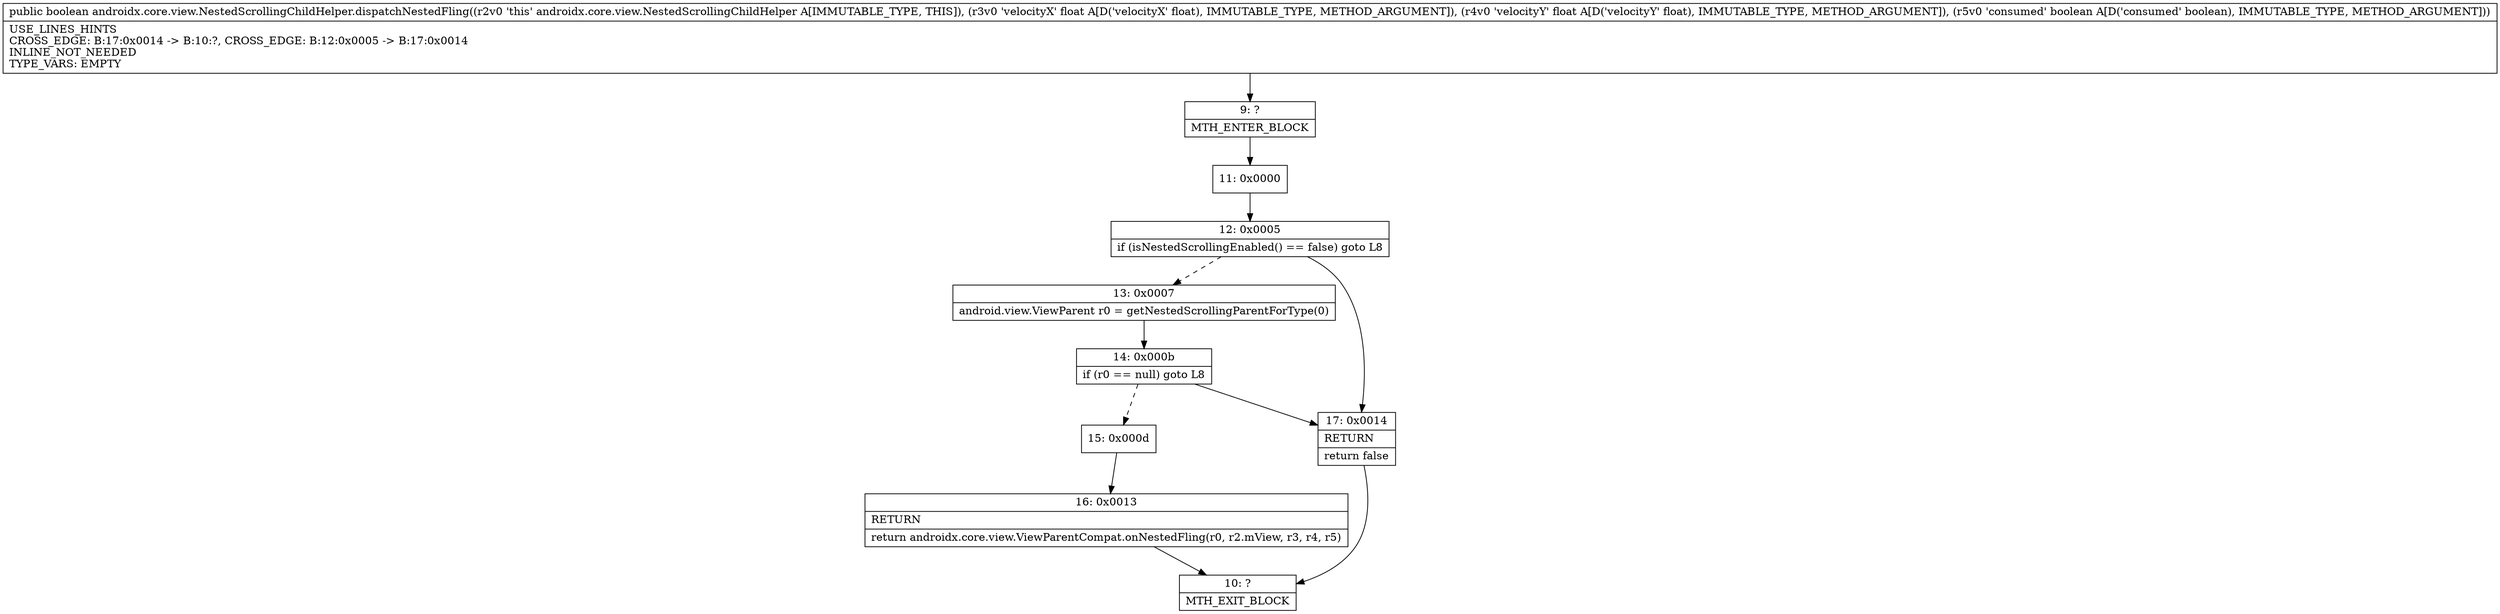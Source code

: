 digraph "CFG forandroidx.core.view.NestedScrollingChildHelper.dispatchNestedFling(FFZ)Z" {
Node_9 [shape=record,label="{9\:\ ?|MTH_ENTER_BLOCK\l}"];
Node_11 [shape=record,label="{11\:\ 0x0000}"];
Node_12 [shape=record,label="{12\:\ 0x0005|if (isNestedScrollingEnabled() == false) goto L8\l}"];
Node_13 [shape=record,label="{13\:\ 0x0007|android.view.ViewParent r0 = getNestedScrollingParentForType(0)\l}"];
Node_14 [shape=record,label="{14\:\ 0x000b|if (r0 == null) goto L8\l}"];
Node_15 [shape=record,label="{15\:\ 0x000d}"];
Node_16 [shape=record,label="{16\:\ 0x0013|RETURN\l|return androidx.core.view.ViewParentCompat.onNestedFling(r0, r2.mView, r3, r4, r5)\l}"];
Node_10 [shape=record,label="{10\:\ ?|MTH_EXIT_BLOCK\l}"];
Node_17 [shape=record,label="{17\:\ 0x0014|RETURN\l|return false\l}"];
MethodNode[shape=record,label="{public boolean androidx.core.view.NestedScrollingChildHelper.dispatchNestedFling((r2v0 'this' androidx.core.view.NestedScrollingChildHelper A[IMMUTABLE_TYPE, THIS]), (r3v0 'velocityX' float A[D('velocityX' float), IMMUTABLE_TYPE, METHOD_ARGUMENT]), (r4v0 'velocityY' float A[D('velocityY' float), IMMUTABLE_TYPE, METHOD_ARGUMENT]), (r5v0 'consumed' boolean A[D('consumed' boolean), IMMUTABLE_TYPE, METHOD_ARGUMENT]))  | USE_LINES_HINTS\lCROSS_EDGE: B:17:0x0014 \-\> B:10:?, CROSS_EDGE: B:12:0x0005 \-\> B:17:0x0014\lINLINE_NOT_NEEDED\lTYPE_VARS: EMPTY\l}"];
MethodNode -> Node_9;Node_9 -> Node_11;
Node_11 -> Node_12;
Node_12 -> Node_13[style=dashed];
Node_12 -> Node_17;
Node_13 -> Node_14;
Node_14 -> Node_15[style=dashed];
Node_14 -> Node_17;
Node_15 -> Node_16;
Node_16 -> Node_10;
Node_17 -> Node_10;
}

